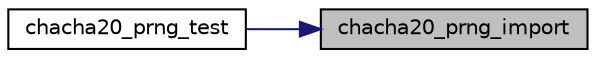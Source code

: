 digraph "chacha20_prng_import"
{
 // LATEX_PDF_SIZE
  edge [fontname="Helvetica",fontsize="10",labelfontname="Helvetica",labelfontsize="10"];
  node [fontname="Helvetica",fontsize="10",shape=record];
  rankdir="RL";
  Node33 [label="chacha20_prng_import",height=0.2,width=0.4,color="black", fillcolor="grey75", style="filled", fontcolor="black",tooltip="Import a PRNG state."];
  Node33 -> Node34 [dir="back",color="midnightblue",fontsize="10",style="solid",fontname="Helvetica"];
  Node34 [label="chacha20_prng_test",height=0.2,width=0.4,color="black", fillcolor="white", style="filled",URL="$chacha20_8c.html#a1c178a6f1b7255371d3340913c29b64a",tooltip="PRNG self-test."];
}
